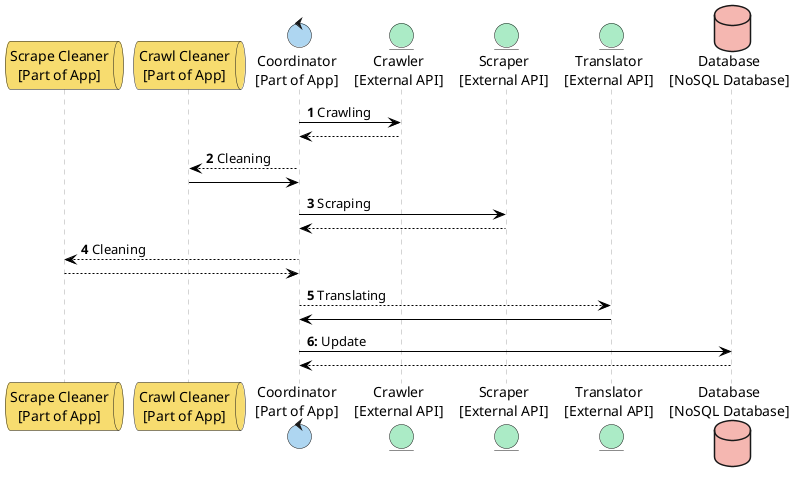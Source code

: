 @startuml

' Improved General settings with lighter color coding and black arrows
skinparam sequence {
    ArrowColor Black
    LifeLineBorderColor DarkGray
    LifeLineBackgroundColor LightYellow
    ParticipantBorderColor DarkGray
    ParticipantBackgroundColor LightSkyBlue
    ParticipantFontName Helvetica
    ParticipantFontSize 16
    ParticipantFontColor #3C3F41
}

' Participants with titles and consistent colors for cleaners
queue "Scrape Cleaner\n[Part of App]" as ScrapeCleaner #F7DC6F
queue "Crawl Cleaner\n[Part of App]" as CrawlCleaner #F7DC6F
control "Coordinator\n[Part of App]" as Coordinator #AED6F1
entity "Crawler\n[External API]" as Crawler #ABEBC6
entity "Scraper\n[External API]" as Scraper #ABEBC6
entity "Translator\n[External API]" as Translator #ABEBC6
database "Database\n[NoSQL Database]" as DB #F5B7B1

' Sequence with bold numbers for sends
Coordinator -> Crawler : **1** Crawling
Crawler --> Coordinator

Coordinator --> CrawlCleaner : **2** Cleaning
CrawlCleaner -> Coordinator

Coordinator -> Scraper : **3** Scraping
Scraper --> Coordinator

Coordinator --> ScrapeCleaner : **4** Cleaning
ScrapeCleaner --> Coordinator

Coordinator --> Translator : **5** Translating
Translator -> Coordinator

Coordinator -> DB : **6:** Update
DB --> Coordinator

@enduml

